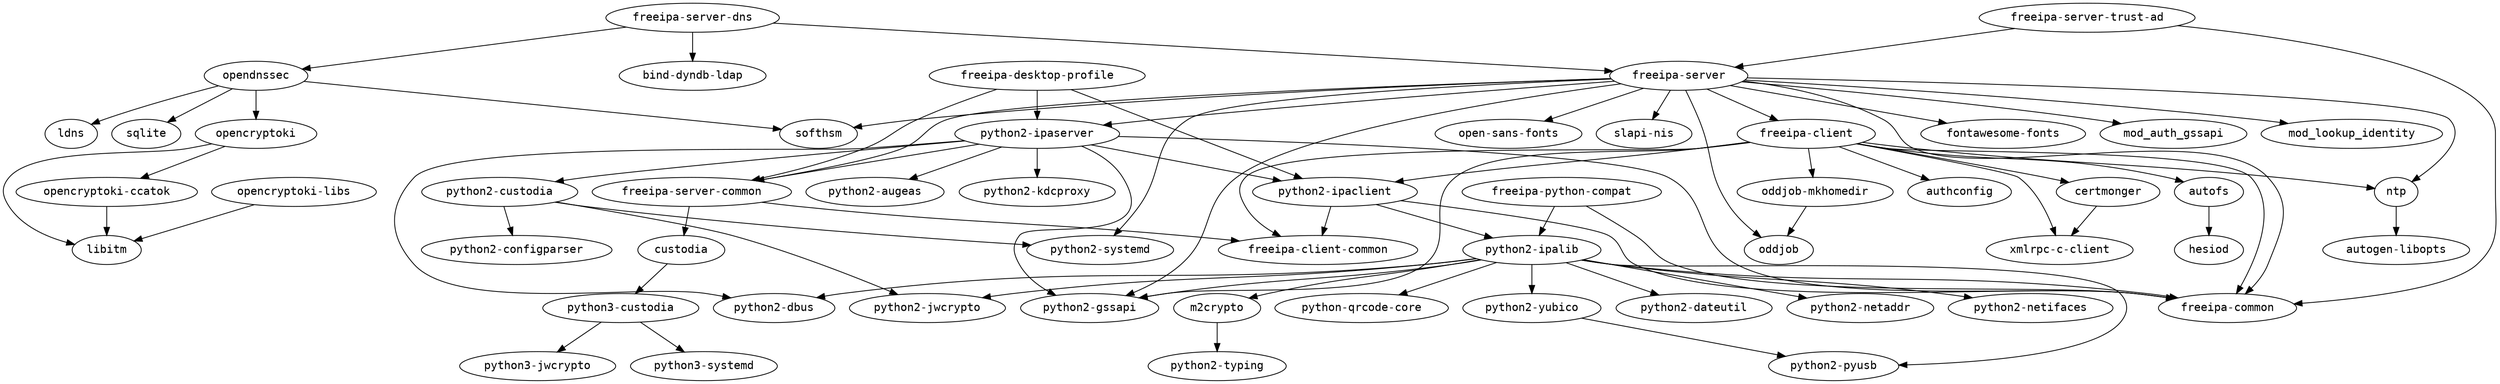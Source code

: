 strict digraph G {
node [fontname=monospace];
  "autofs" -> "hesiod";
  "certmonger" -> "xmlrpc-c-client";
  "custodia" -> "python3-custodia";
  "freeipa-client" -> "authconfig";
  "freeipa-client" -> "autofs";
  "freeipa-client" -> "certmonger";
  "freeipa-client" -> "freeipa-client-common";
  "freeipa-client" -> "freeipa-common";
  "freeipa-client" -> "ntp";
  "freeipa-client" -> "oddjob-mkhomedir";
  "freeipa-client" -> "python2-gssapi";
  "freeipa-client" -> "python2-ipaclient";
  "freeipa-client" -> "xmlrpc-c-client";
  "freeipa-desktop-profile" -> "freeipa-server-common";
  "freeipa-desktop-profile" -> "python2-ipaclient";
  "freeipa-desktop-profile" -> "python2-ipaserver";
  "freeipa-python-compat" -> "freeipa-common";
  "freeipa-python-compat" -> "python2-ipalib";
  "freeipa-server-common" -> "custodia";
  "freeipa-server-common" -> "freeipa-client-common";
  "freeipa-server-dns" -> "bind-dyndb-ldap";
  "freeipa-server-dns" -> "freeipa-server";
  "freeipa-server-dns" -> "opendnssec";
  "freeipa-server" -> "fontawesome-fonts";
  "freeipa-server" -> "freeipa-client";
  "freeipa-server" -> "freeipa-common";
  "freeipa-server" -> "freeipa-server-common";
  "freeipa-server" -> "mod_auth_gssapi";
  "freeipa-server" -> "mod_lookup_identity";
  "freeipa-server" -> "ntp";
  "freeipa-server" -> "oddjob";
  "freeipa-server" -> "open-sans-fonts";
  "freeipa-server" -> "python2-gssapi";
  "freeipa-server" -> "python2-ipaserver";
  "freeipa-server" -> "python2-systemd";
  "freeipa-server" -> "slapi-nis";
  "freeipa-server" -> "softhsm";
  "freeipa-server-trust-ad" -> "freeipa-common";
  "freeipa-server-trust-ad" -> "freeipa-server";
  "m2crypto" -> "python2-typing";
  "ntp" -> "autogen-libopts";
  "oddjob-mkhomedir" -> "oddjob";
  "opencryptoki-ccatok" -> "libitm";
  "opencryptoki" -> "libitm";
  "opencryptoki-libs" -> "libitm";
  "opencryptoki" -> "opencryptoki-ccatok";
  "opendnssec" -> "ldns";
  "opendnssec" -> "opencryptoki";
  "opendnssec" -> "softhsm";
  "opendnssec" -> "sqlite";
  "python2-custodia" -> "python2-configparser";
  "python2-custodia" -> "python2-jwcrypto";
  "python2-custodia" -> "python2-systemd";
  "python2-ipaclient" -> "freeipa-client-common";
  "python2-ipaclient" -> "freeipa-common";
  "python2-ipaclient" -> "python2-ipalib";
  "python2-ipalib" -> "freeipa-common";
  "python2-ipalib" -> "m2crypto";
  "python2-ipalib" -> "python2-dateutil";
  "python2-ipalib" -> "python2-dbus";
  "python2-ipalib" -> "python2-gssapi";
  "python2-ipalib" -> "python2-jwcrypto";
  "python2-ipalib" -> "python2-netaddr";
  "python2-ipalib" -> "python2-netifaces";
  "python2-ipalib" -> "python2-pyusb";
  "python2-ipalib" -> "python2-yubico";
  "python2-ipalib" -> "python-qrcode-core";
  "python2-ipaserver" -> "freeipa-common";
  "python2-ipaserver" -> "freeipa-server-common";
  "python2-ipaserver" -> "python2-augeas";
  "python2-ipaserver" -> "python2-custodia";
  "python2-ipaserver" -> "python2-dbus";
  "python2-ipaserver" -> "python2-gssapi";
  "python2-ipaserver" -> "python2-ipaclient";
  "python2-ipaserver" -> "python2-kdcproxy";
  "python2-yubico" -> "python2-pyusb";
  "python3-custodia" -> "python3-jwcrypto";
  "python3-custodia" -> "python3-systemd";
}
